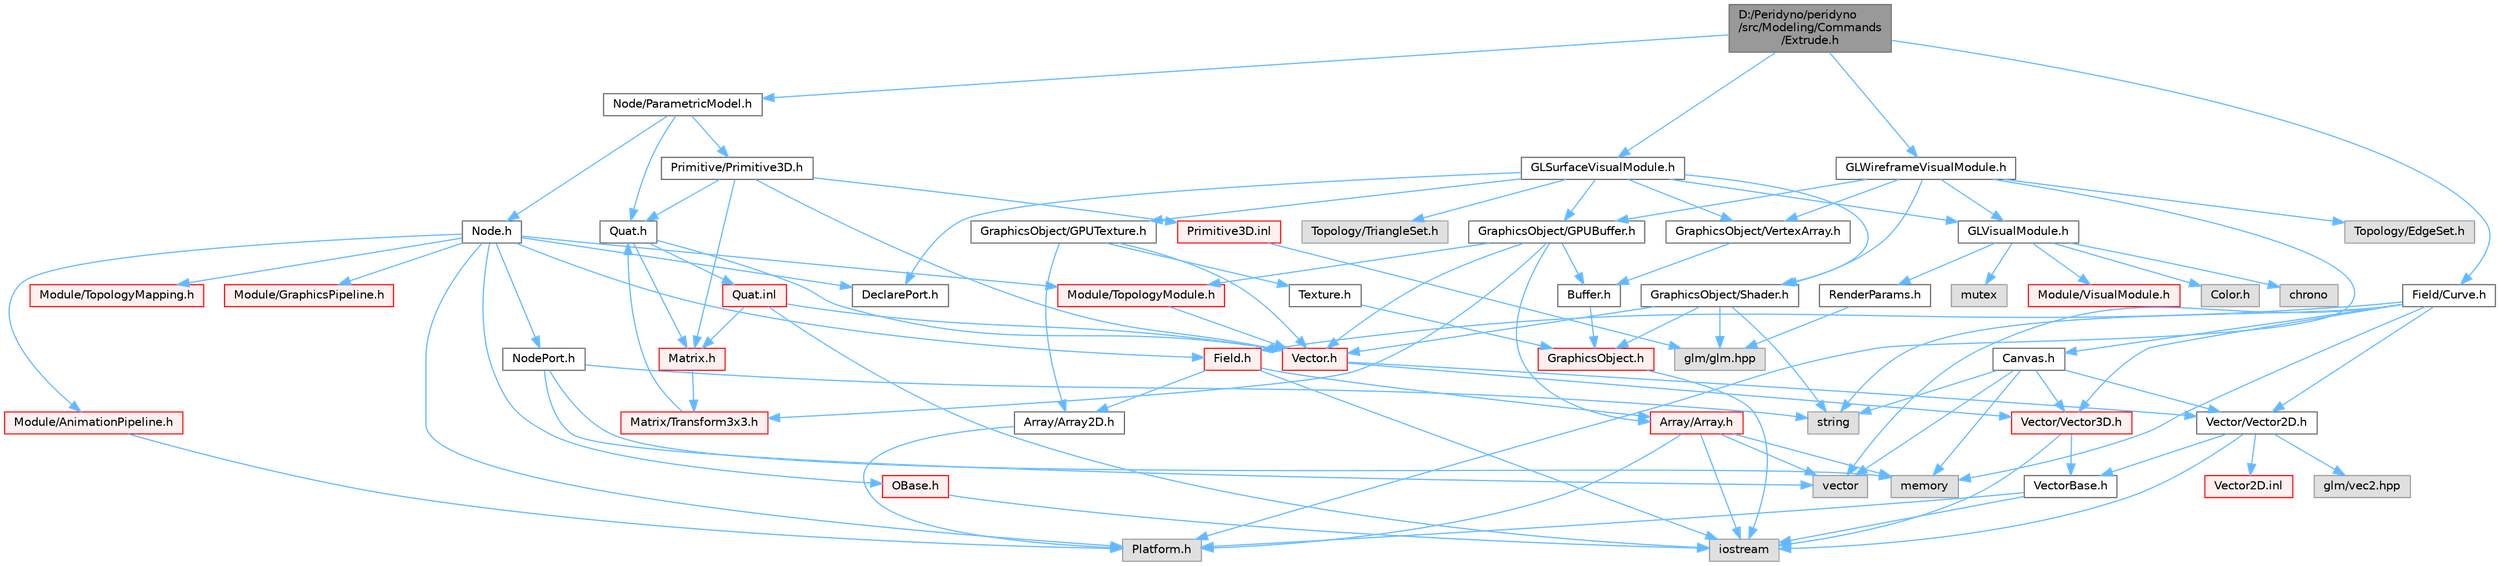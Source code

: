 digraph "D:/Peridyno/peridyno/src/Modeling/Commands/Extrude.h"
{
 // LATEX_PDF_SIZE
  bgcolor="transparent";
  edge [fontname=Helvetica,fontsize=10,labelfontname=Helvetica,labelfontsize=10];
  node [fontname=Helvetica,fontsize=10,shape=box,height=0.2,width=0.4];
  Node1 [id="Node000001",label="D:/Peridyno/peridyno\l/src/Modeling/Commands\l/Extrude.h",height=0.2,width=0.4,color="gray40", fillcolor="grey60", style="filled", fontcolor="black",tooltip=" "];
  Node1 -> Node2 [id="edge1_Node000001_Node000002",color="steelblue1",style="solid",tooltip=" "];
  Node2 [id="Node000002",label="Node/ParametricModel.h",height=0.2,width=0.4,color="grey40", fillcolor="white", style="filled",URL="$_parametric_model_8h.html",tooltip=" "];
  Node2 -> Node3 [id="edge2_Node000002_Node000003",color="steelblue1",style="solid",tooltip=" "];
  Node3 [id="Node000003",label="Node.h",height=0.2,width=0.4,color="grey40", fillcolor="white", style="filled",URL="$_node_8h.html",tooltip=" "];
  Node3 -> Node4 [id="edge3_Node000003_Node000004",color="steelblue1",style="solid",tooltip=" "];
  Node4 [id="Node000004",label="OBase.h",height=0.2,width=0.4,color="red", fillcolor="#FFF0F0", style="filled",URL="$_o_base_8h.html",tooltip=" "];
  Node4 -> Node5 [id="edge4_Node000004_Node000005",color="steelblue1",style="solid",tooltip=" "];
  Node5 [id="Node000005",label="iostream",height=0.2,width=0.4,color="grey60", fillcolor="#E0E0E0", style="filled",tooltip=" "];
  Node3 -> Node16 [id="edge5_Node000003_Node000016",color="steelblue1",style="solid",tooltip=" "];
  Node16 [id="Node000016",label="Field.h",height=0.2,width=0.4,color="red", fillcolor="#FFF0F0", style="filled",URL="$_field_8h.html",tooltip=" "];
  Node16 -> Node5 [id="edge6_Node000016_Node000005",color="steelblue1",style="solid",tooltip=" "];
  Node16 -> Node19 [id="edge7_Node000016_Node000019",color="steelblue1",style="solid",tooltip=" "];
  Node19 [id="Node000019",label="Array/Array.h",height=0.2,width=0.4,color="red", fillcolor="#FFF0F0", style="filled",URL="$_array_8h.html",tooltip=" "];
  Node19 -> Node7 [id="edge8_Node000019_Node000007",color="steelblue1",style="solid",tooltip=" "];
  Node7 [id="Node000007",label="Platform.h",height=0.2,width=0.4,color="grey60", fillcolor="#E0E0E0", style="filled",tooltip=" "];
  Node19 -> Node21 [id="edge9_Node000019_Node000021",color="steelblue1",style="solid",tooltip=" "];
  Node21 [id="Node000021",label="vector",height=0.2,width=0.4,color="grey60", fillcolor="#E0E0E0", style="filled",tooltip=" "];
  Node19 -> Node5 [id="edge10_Node000019_Node000005",color="steelblue1",style="solid",tooltip=" "];
  Node19 -> Node23 [id="edge11_Node000019_Node000023",color="steelblue1",style="solid",tooltip=" "];
  Node23 [id="Node000023",label="memory",height=0.2,width=0.4,color="grey60", fillcolor="#E0E0E0", style="filled",tooltip=" "];
  Node16 -> Node25 [id="edge12_Node000016_Node000025",color="steelblue1",style="solid",tooltip=" "];
  Node25 [id="Node000025",label="Array/Array2D.h",height=0.2,width=0.4,color="grey40", fillcolor="white", style="filled",URL="$_array2_d_8h.html",tooltip=" "];
  Node25 -> Node7 [id="edge13_Node000025_Node000007",color="steelblue1",style="solid",tooltip=" "];
  Node3 -> Node7 [id="edge14_Node000003_Node000007",color="steelblue1",style="solid",tooltip=" "];
  Node3 -> Node69 [id="edge15_Node000003_Node000069",color="steelblue1",style="solid",tooltip=" "];
  Node69 [id="Node000069",label="DeclarePort.h",height=0.2,width=0.4,color="grey40", fillcolor="white", style="filled",URL="$_declare_port_8h.html",tooltip=" "];
  Node3 -> Node70 [id="edge16_Node000003_Node000070",color="steelblue1",style="solid",tooltip=" "];
  Node70 [id="Node000070",label="NodePort.h",height=0.2,width=0.4,color="grey40", fillcolor="white", style="filled",URL="$_node_port_8h.html",tooltip=" "];
  Node70 -> Node10 [id="edge17_Node000070_Node000010",color="steelblue1",style="solid",tooltip=" "];
  Node10 [id="Node000010",label="string",height=0.2,width=0.4,color="grey60", fillcolor="#E0E0E0", style="filled",tooltip=" "];
  Node70 -> Node21 [id="edge18_Node000070_Node000021",color="steelblue1",style="solid",tooltip=" "];
  Node70 -> Node23 [id="edge19_Node000070_Node000023",color="steelblue1",style="solid",tooltip=" "];
  Node3 -> Node71 [id="edge20_Node000003_Node000071",color="steelblue1",style="solid",tooltip=" "];
  Node71 [id="Node000071",label="Module/TopologyModule.h",height=0.2,width=0.4,color="red", fillcolor="#FFF0F0", style="filled",URL="$_topology_module_8h.html",tooltip=" "];
  Node71 -> Node32 [id="edge21_Node000071_Node000032",color="steelblue1",style="solid",tooltip=" "];
  Node32 [id="Node000032",label="Vector.h",height=0.2,width=0.4,color="red", fillcolor="#FFF0F0", style="filled",URL="$_vector_8h.html",tooltip=" "];
  Node32 -> Node33 [id="edge22_Node000032_Node000033",color="steelblue1",style="solid",tooltip=" "];
  Node33 [id="Node000033",label="Vector/Vector2D.h",height=0.2,width=0.4,color="grey40", fillcolor="white", style="filled",URL="$_vector2_d_8h.html",tooltip=" "];
  Node33 -> Node34 [id="edge23_Node000033_Node000034",color="steelblue1",style="solid",tooltip=" "];
  Node34 [id="Node000034",label="glm/vec2.hpp",height=0.2,width=0.4,color="grey60", fillcolor="#E0E0E0", style="filled",tooltip=" "];
  Node33 -> Node5 [id="edge24_Node000033_Node000005",color="steelblue1",style="solid",tooltip=" "];
  Node33 -> Node35 [id="edge25_Node000033_Node000035",color="steelblue1",style="solid",tooltip=" "];
  Node35 [id="Node000035",label="VectorBase.h",height=0.2,width=0.4,color="grey40", fillcolor="white", style="filled",URL="$_vector_base_8h.html",tooltip=" "];
  Node35 -> Node5 [id="edge26_Node000035_Node000005",color="steelblue1",style="solid",tooltip=" "];
  Node35 -> Node7 [id="edge27_Node000035_Node000007",color="steelblue1",style="solid",tooltip=" "];
  Node33 -> Node36 [id="edge28_Node000033_Node000036",color="steelblue1",style="solid",tooltip=" "];
  Node36 [id="Node000036",label="Vector2D.inl",height=0.2,width=0.4,color="red", fillcolor="#FFF0F0", style="filled",URL="$_vector2_d_8inl.html",tooltip=" "];
  Node32 -> Node39 [id="edge29_Node000032_Node000039",color="steelblue1",style="solid",tooltip=" "];
  Node39 [id="Node000039",label="Vector/Vector3D.h",height=0.2,width=0.4,color="red", fillcolor="#FFF0F0", style="filled",URL="$_vector3_d_8h.html",tooltip=" "];
  Node39 -> Node5 [id="edge30_Node000039_Node000005",color="steelblue1",style="solid",tooltip=" "];
  Node39 -> Node35 [id="edge31_Node000039_Node000035",color="steelblue1",style="solid",tooltip=" "];
  Node3 -> Node92 [id="edge32_Node000003_Node000092",color="steelblue1",style="solid",tooltip=" "];
  Node92 [id="Node000092",label="Module/TopologyMapping.h",height=0.2,width=0.4,color="red", fillcolor="#FFF0F0", style="filled",URL="$_topology_mapping_8h.html",tooltip=" "];
  Node3 -> Node93 [id="edge33_Node000003_Node000093",color="steelblue1",style="solid",tooltip=" "];
  Node93 [id="Node000093",label="Module/AnimationPipeline.h",height=0.2,width=0.4,color="red", fillcolor="#FFF0F0", style="filled",URL="$_animation_pipeline_8h.html",tooltip=" "];
  Node93 -> Node7 [id="edge34_Node000093_Node000007",color="steelblue1",style="solid",tooltip=" "];
  Node3 -> Node95 [id="edge35_Node000003_Node000095",color="steelblue1",style="solid",tooltip=" "];
  Node95 [id="Node000095",label="Module/GraphicsPipeline.h",height=0.2,width=0.4,color="red", fillcolor="#FFF0F0", style="filled",URL="$_graphics_pipeline_8h.html",tooltip=" "];
  Node2 -> Node63 [id="edge36_Node000002_Node000063",color="steelblue1",style="solid",tooltip=" "];
  Node63 [id="Node000063",label="Quat.h",height=0.2,width=0.4,color="grey40", fillcolor="white", style="filled",URL="$_quat_8h.html",tooltip="Implementation of quaternion."];
  Node63 -> Node32 [id="edge37_Node000063_Node000032",color="steelblue1",style="solid",tooltip=" "];
  Node63 -> Node50 [id="edge38_Node000063_Node000050",color="steelblue1",style="solid",tooltip=" "];
  Node50 [id="Node000050",label="Matrix.h",height=0.2,width=0.4,color="red", fillcolor="#FFF0F0", style="filled",URL="$_matrix_8h.html",tooltip=" "];
  Node50 -> Node62 [id="edge39_Node000050_Node000062",color="steelblue1",style="solid",tooltip=" "];
  Node62 [id="Node000062",label="Matrix/Transform3x3.h",height=0.2,width=0.4,color="red", fillcolor="#FFF0F0", style="filled",URL="$_transform3x3_8h.html",tooltip=" "];
  Node62 -> Node63 [id="edge40_Node000062_Node000063",color="steelblue1",style="solid",tooltip=" "];
  Node63 -> Node64 [id="edge41_Node000063_Node000064",color="steelblue1",style="solid",tooltip=" "];
  Node64 [id="Node000064",label="Quat.inl",height=0.2,width=0.4,color="red", fillcolor="#FFF0F0", style="filled",URL="$_quat_8inl.html",tooltip=" "];
  Node64 -> Node5 [id="edge42_Node000064_Node000005",color="steelblue1",style="solid",tooltip=" "];
  Node64 -> Node32 [id="edge43_Node000064_Node000032",color="steelblue1",style="solid",tooltip=" "];
  Node64 -> Node50 [id="edge44_Node000064_Node000050",color="steelblue1",style="solid",tooltip=" "];
  Node2 -> Node96 [id="edge45_Node000002_Node000096",color="steelblue1",style="solid",tooltip=" "];
  Node96 [id="Node000096",label="Primitive/Primitive3D.h",height=0.2,width=0.4,color="grey40", fillcolor="white", style="filled",URL="$_primitive3_d_8h.html",tooltip=" "];
  Node96 -> Node32 [id="edge46_Node000096_Node000032",color="steelblue1",style="solid",tooltip=" "];
  Node96 -> Node50 [id="edge47_Node000096_Node000050",color="steelblue1",style="solid",tooltip=" "];
  Node96 -> Node63 [id="edge48_Node000096_Node000063",color="steelblue1",style="solid",tooltip=" "];
  Node96 -> Node97 [id="edge49_Node000096_Node000097",color="steelblue1",style="solid",tooltip=" "];
  Node97 [id="Node000097",label="Primitive3D.inl",height=0.2,width=0.4,color="red", fillcolor="#FFF0F0", style="filled",URL="$_primitive3_d_8inl.html",tooltip=" "];
  Node97 -> Node67 [id="edge50_Node000097_Node000067",color="steelblue1",style="solid",tooltip=" "];
  Node67 [id="Node000067",label="glm/glm.hpp",height=0.2,width=0.4,color="grey60", fillcolor="#E0E0E0", style="filled",tooltip=" "];
  Node1 -> Node100 [id="edge51_Node000001_Node000100",color="steelblue1",style="solid",tooltip=" "];
  Node100 [id="Node000100",label="GLSurfaceVisualModule.h",height=0.2,width=0.4,color="grey40", fillcolor="white", style="filled",URL="$_g_l_surface_visual_module_8h.html",tooltip=" "];
  Node100 -> Node69 [id="edge52_Node000100_Node000069",color="steelblue1",style="solid",tooltip=" "];
  Node100 -> Node101 [id="edge53_Node000100_Node000101",color="steelblue1",style="solid",tooltip=" "];
  Node101 [id="Node000101",label="Topology/TriangleSet.h",height=0.2,width=0.4,color="grey60", fillcolor="#E0E0E0", style="filled",tooltip=" "];
  Node100 -> Node102 [id="edge54_Node000100_Node000102",color="steelblue1",style="solid",tooltip=" "];
  Node102 [id="Node000102",label="GLVisualModule.h",height=0.2,width=0.4,color="grey40", fillcolor="white", style="filled",URL="$_g_l_visual_module_8h.html",tooltip=" "];
  Node102 -> Node103 [id="edge55_Node000102_Node000103",color="steelblue1",style="solid",tooltip=" "];
  Node103 [id="Node000103",label="chrono",height=0.2,width=0.4,color="grey60", fillcolor="#E0E0E0", style="filled",tooltip=" "];
  Node102 -> Node74 [id="edge56_Node000102_Node000074",color="steelblue1",style="solid",tooltip=" "];
  Node74 [id="Node000074",label="mutex",height=0.2,width=0.4,color="grey60", fillcolor="#E0E0E0", style="filled",tooltip=" "];
  Node102 -> Node104 [id="edge57_Node000102_Node000104",color="steelblue1",style="solid",tooltip=" "];
  Node104 [id="Node000104",label="Module/VisualModule.h",height=0.2,width=0.4,color="red", fillcolor="#FFF0F0", style="filled",URL="$_visual_module_8h.html",tooltip=" "];
  Node102 -> Node105 [id="edge58_Node000102_Node000105",color="steelblue1",style="solid",tooltip=" "];
  Node105 [id="Node000105",label="Color.h",height=0.2,width=0.4,color="grey60", fillcolor="#E0E0E0", style="filled",tooltip=" "];
  Node102 -> Node106 [id="edge59_Node000102_Node000106",color="steelblue1",style="solid",tooltip=" "];
  Node106 [id="Node000106",label="RenderParams.h",height=0.2,width=0.4,color="grey40", fillcolor="white", style="filled",URL="$_render_params_8h.html",tooltip=" "];
  Node106 -> Node67 [id="edge60_Node000106_Node000067",color="steelblue1",style="solid",tooltip=" "];
  Node100 -> Node107 [id="edge61_Node000100_Node000107",color="steelblue1",style="solid",tooltip=" "];
  Node107 [id="Node000107",label="GraphicsObject/GPUBuffer.h",height=0.2,width=0.4,color="grey40", fillcolor="white", style="filled",URL="$_g_p_u_buffer_8h.html",tooltip=" "];
  Node107 -> Node108 [id="edge62_Node000107_Node000108",color="steelblue1",style="solid",tooltip=" "];
  Node108 [id="Node000108",label="Buffer.h",height=0.2,width=0.4,color="grey40", fillcolor="white", style="filled",URL="$_buffer_8h.html",tooltip=" "];
  Node108 -> Node109 [id="edge63_Node000108_Node000109",color="steelblue1",style="solid",tooltip=" "];
  Node109 [id="Node000109",label="GraphicsObject.h",height=0.2,width=0.4,color="red", fillcolor="#FFF0F0", style="filled",URL="$_graphics_object_8h.html",tooltip=" "];
  Node109 -> Node5 [id="edge64_Node000109_Node000005",color="steelblue1",style="solid",tooltip=" "];
  Node107 -> Node19 [id="edge65_Node000107_Node000019",color="steelblue1",style="solid",tooltip=" "];
  Node107 -> Node32 [id="edge66_Node000107_Node000032",color="steelblue1",style="solid",tooltip=" "];
  Node107 -> Node62 [id="edge67_Node000107_Node000062",color="steelblue1",style="solid",tooltip=" "];
  Node107 -> Node71 [id="edge68_Node000107_Node000071",color="steelblue1",style="solid",tooltip=" "];
  Node100 -> Node110 [id="edge69_Node000100_Node000110",color="steelblue1",style="solid",tooltip=" "];
  Node110 [id="Node000110",label="GraphicsObject/GPUTexture.h",height=0.2,width=0.4,color="grey40", fillcolor="white", style="filled",URL="$_g_p_u_texture_8h.html",tooltip=" "];
  Node110 -> Node111 [id="edge70_Node000110_Node000111",color="steelblue1",style="solid",tooltip=" "];
  Node111 [id="Node000111",label="Texture.h",height=0.2,width=0.4,color="grey40", fillcolor="white", style="filled",URL="$_texture_8h.html",tooltip=" "];
  Node111 -> Node109 [id="edge71_Node000111_Node000109",color="steelblue1",style="solid",tooltip=" "];
  Node110 -> Node32 [id="edge72_Node000110_Node000032",color="steelblue1",style="solid",tooltip=" "];
  Node110 -> Node25 [id="edge73_Node000110_Node000025",color="steelblue1",style="solid",tooltip=" "];
  Node100 -> Node112 [id="edge74_Node000100_Node000112",color="steelblue1",style="solid",tooltip=" "];
  Node112 [id="Node000112",label="GraphicsObject/VertexArray.h",height=0.2,width=0.4,color="grey40", fillcolor="white", style="filled",URL="$_vertex_array_8h.html",tooltip=" "];
  Node112 -> Node108 [id="edge75_Node000112_Node000108",color="steelblue1",style="solid",tooltip=" "];
  Node100 -> Node113 [id="edge76_Node000100_Node000113",color="steelblue1",style="solid",tooltip=" "];
  Node113 [id="Node000113",label="GraphicsObject/Shader.h",height=0.2,width=0.4,color="grey40", fillcolor="white", style="filled",URL="$_shader_8h.html",tooltip=" "];
  Node113 -> Node109 [id="edge77_Node000113_Node000109",color="steelblue1",style="solid",tooltip=" "];
  Node113 -> Node10 [id="edge78_Node000113_Node000010",color="steelblue1",style="solid",tooltip=" "];
  Node113 -> Node32 [id="edge79_Node000113_Node000032",color="steelblue1",style="solid",tooltip=" "];
  Node113 -> Node67 [id="edge80_Node000113_Node000067",color="steelblue1",style="solid",tooltip=" "];
  Node1 -> Node114 [id="edge81_Node000001_Node000114",color="steelblue1",style="solid",tooltip=" "];
  Node114 [id="Node000114",label="GLWireframeVisualModule.h",height=0.2,width=0.4,color="grey40", fillcolor="white", style="filled",URL="$_g_l_wireframe_visual_module_8h.html",tooltip=" "];
  Node114 -> Node7 [id="edge82_Node000114_Node000007",color="steelblue1",style="solid",tooltip=" "];
  Node114 -> Node115 [id="edge83_Node000114_Node000115",color="steelblue1",style="solid",tooltip=" "];
  Node115 [id="Node000115",label="Topology/EdgeSet.h",height=0.2,width=0.4,color="grey60", fillcolor="#E0E0E0", style="filled",tooltip=" "];
  Node114 -> Node102 [id="edge84_Node000114_Node000102",color="steelblue1",style="solid",tooltip=" "];
  Node114 -> Node107 [id="edge85_Node000114_Node000107",color="steelblue1",style="solid",tooltip=" "];
  Node114 -> Node112 [id="edge86_Node000114_Node000112",color="steelblue1",style="solid",tooltip=" "];
  Node114 -> Node113 [id="edge87_Node000114_Node000113",color="steelblue1",style="solid",tooltip=" "];
  Node1 -> Node116 [id="edge88_Node000001_Node000116",color="steelblue1",style="solid",tooltip=" "];
  Node116 [id="Node000116",label="Field/Curve.h",height=0.2,width=0.4,color="grey40", fillcolor="white", style="filled",URL="$_curve_8h.html",tooltip=" "];
  Node116 -> Node21 [id="edge89_Node000116_Node000021",color="steelblue1",style="solid",tooltip=" "];
  Node116 -> Node23 [id="edge90_Node000116_Node000023",color="steelblue1",style="solid",tooltip=" "];
  Node116 -> Node10 [id="edge91_Node000116_Node000010",color="steelblue1",style="solid",tooltip=" "];
  Node116 -> Node33 [id="edge92_Node000116_Node000033",color="steelblue1",style="solid",tooltip=" "];
  Node116 -> Node39 [id="edge93_Node000116_Node000039",color="steelblue1",style="solid",tooltip=" "];
  Node116 -> Node16 [id="edge94_Node000116_Node000016",color="steelblue1",style="solid",tooltip=" "];
  Node116 -> Node117 [id="edge95_Node000116_Node000117",color="steelblue1",style="solid",tooltip=" "];
  Node117 [id="Node000117",label="Canvas.h",height=0.2,width=0.4,color="grey40", fillcolor="white", style="filled",URL="$_canvas_8h.html",tooltip=" "];
  Node117 -> Node21 [id="edge96_Node000117_Node000021",color="steelblue1",style="solid",tooltip=" "];
  Node117 -> Node23 [id="edge97_Node000117_Node000023",color="steelblue1",style="solid",tooltip=" "];
  Node117 -> Node10 [id="edge98_Node000117_Node000010",color="steelblue1",style="solid",tooltip=" "];
  Node117 -> Node33 [id="edge99_Node000117_Node000033",color="steelblue1",style="solid",tooltip=" "];
  Node117 -> Node39 [id="edge100_Node000117_Node000039",color="steelblue1",style="solid",tooltip=" "];
}

